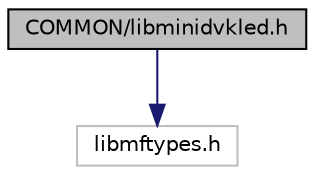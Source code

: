 digraph "COMMON/libminidvkled.h"
{
 // LATEX_PDF_SIZE
  edge [fontname="Helvetica",fontsize="10",labelfontname="Helvetica",labelfontsize="10"];
  node [fontname="Helvetica",fontsize="10",shape=record];
  Node0 [label="COMMON/libminidvkled.h",height=0.2,width=0.4,color="black", fillcolor="grey75", style="filled", fontcolor="black",tooltip="Macro definition for Led 0 to Led3 ON/OFF/Toggle."];
  Node0 -> Node1 [color="midnightblue",fontsize="10",style="solid",fontname="Helvetica"];
  Node1 [label="libmftypes.h",height=0.2,width=0.4,color="grey75", fillcolor="white", style="filled",tooltip=" "];
}

